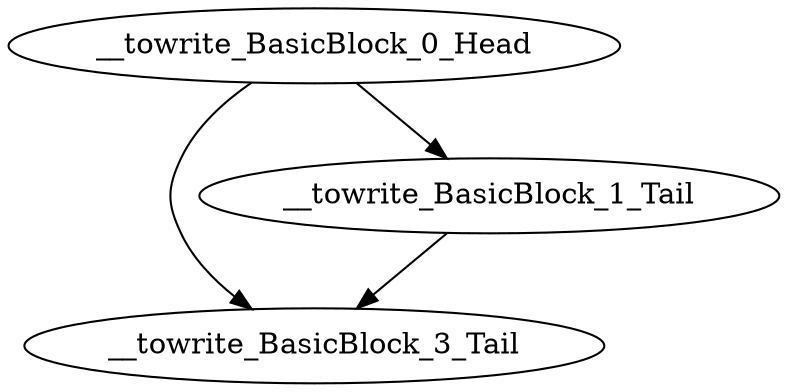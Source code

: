 digraph G {
    "__towrite_BasicBlock_0_Head" -> "__towrite_BasicBlock_3_Tail"
    "__towrite_BasicBlock_0_Head" -> "__towrite_BasicBlock_1_Tail"
    "__towrite_BasicBlock_1_Tail" -> "__towrite_BasicBlock_3_Tail"
}
